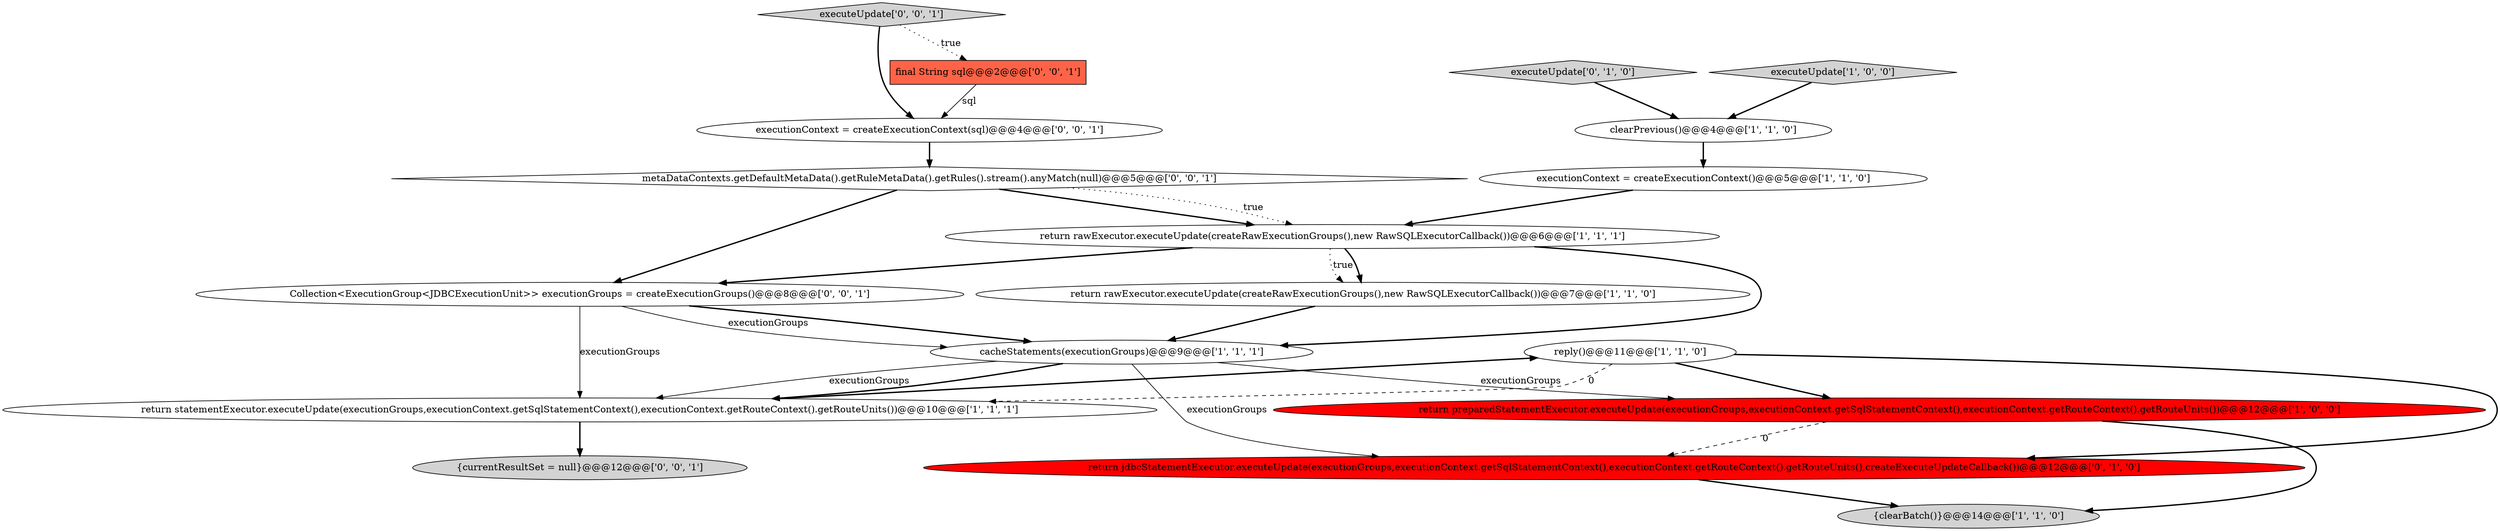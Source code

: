 digraph {
1 [style = filled, label = "return preparedStatementExecutor.executeUpdate(executionGroups,executionContext.getSqlStatementContext(),executionContext.getRouteContext().getRouteUnits())@@@12@@@['1', '0', '0']", fillcolor = red, shape = ellipse image = "AAA1AAABBB1BBB"];
16 [style = filled, label = "executionContext = createExecutionContext(sql)@@@4@@@['0', '0', '1']", fillcolor = white, shape = ellipse image = "AAA0AAABBB3BBB"];
15 [style = filled, label = "metaDataContexts.getDefaultMetaData().getRuleMetaData().getRules().stream().anyMatch(null)@@@5@@@['0', '0', '1']", fillcolor = white, shape = diamond image = "AAA0AAABBB3BBB"];
12 [style = filled, label = "Collection<ExecutionGroup<JDBCExecutionUnit>> executionGroups = createExecutionGroups()@@@8@@@['0', '0', '1']", fillcolor = white, shape = ellipse image = "AAA0AAABBB3BBB"];
13 [style = filled, label = "executeUpdate['0', '0', '1']", fillcolor = lightgray, shape = diamond image = "AAA0AAABBB3BBB"];
14 [style = filled, label = "final String sql@@@2@@@['0', '0', '1']", fillcolor = tomato, shape = box image = "AAA0AAABBB3BBB"];
0 [style = filled, label = "reply()@@@11@@@['1', '1', '0']", fillcolor = white, shape = ellipse image = "AAA0AAABBB1BBB"];
9 [style = filled, label = "cacheStatements(executionGroups)@@@9@@@['1', '1', '1']", fillcolor = white, shape = ellipse image = "AAA0AAABBB1BBB"];
8 [style = filled, label = "return statementExecutor.executeUpdate(executionGroups,executionContext.getSqlStatementContext(),executionContext.getRouteContext().getRouteUnits())@@@10@@@['1', '1', '1']", fillcolor = white, shape = ellipse image = "AAA0AAABBB1BBB"];
11 [style = filled, label = "return jdbcStatementExecutor.executeUpdate(executionGroups,executionContext.getSqlStatementContext(),executionContext.getRouteContext().getRouteUnits(),createExecuteUpdateCallback())@@@12@@@['0', '1', '0']", fillcolor = red, shape = ellipse image = "AAA1AAABBB2BBB"];
10 [style = filled, label = "executeUpdate['0', '1', '0']", fillcolor = lightgray, shape = diamond image = "AAA0AAABBB2BBB"];
2 [style = filled, label = "{clearBatch()}@@@14@@@['1', '1', '0']", fillcolor = lightgray, shape = ellipse image = "AAA0AAABBB1BBB"];
6 [style = filled, label = "return rawExecutor.executeUpdate(createRawExecutionGroups(),new RawSQLExecutorCallback())@@@7@@@['1', '1', '0']", fillcolor = white, shape = ellipse image = "AAA0AAABBB1BBB"];
17 [style = filled, label = "{currentResultSet = null}@@@12@@@['0', '0', '1']", fillcolor = lightgray, shape = ellipse image = "AAA0AAABBB3BBB"];
4 [style = filled, label = "executionContext = createExecutionContext()@@@5@@@['1', '1', '0']", fillcolor = white, shape = ellipse image = "AAA0AAABBB1BBB"];
5 [style = filled, label = "return rawExecutor.executeUpdate(createRawExecutionGroups(),new RawSQLExecutorCallback())@@@6@@@['1', '1', '1']", fillcolor = white, shape = ellipse image = "AAA0AAABBB1BBB"];
7 [style = filled, label = "executeUpdate['1', '0', '0']", fillcolor = lightgray, shape = diamond image = "AAA0AAABBB1BBB"];
3 [style = filled, label = "clearPrevious()@@@4@@@['1', '1', '0']", fillcolor = white, shape = ellipse image = "AAA0AAABBB1BBB"];
15->5 [style = dotted, label="true"];
16->15 [style = bold, label=""];
5->9 [style = bold, label=""];
5->6 [style = dotted, label="true"];
0->11 [style = bold, label=""];
10->3 [style = bold, label=""];
9->8 [style = bold, label=""];
12->9 [style = bold, label=""];
3->4 [style = bold, label=""];
13->16 [style = bold, label=""];
11->2 [style = bold, label=""];
7->3 [style = bold, label=""];
15->5 [style = bold, label=""];
14->16 [style = solid, label="sql"];
8->0 [style = bold, label=""];
8->17 [style = bold, label=""];
5->6 [style = bold, label=""];
5->12 [style = bold, label=""];
9->8 [style = solid, label="executionGroups"];
1->11 [style = dashed, label="0"];
0->1 [style = bold, label=""];
9->11 [style = solid, label="executionGroups"];
9->1 [style = solid, label="executionGroups"];
0->8 [style = dashed, label="0"];
1->2 [style = bold, label=""];
15->12 [style = bold, label=""];
6->9 [style = bold, label=""];
13->14 [style = dotted, label="true"];
4->5 [style = bold, label=""];
12->8 [style = solid, label="executionGroups"];
12->9 [style = solid, label="executionGroups"];
}
